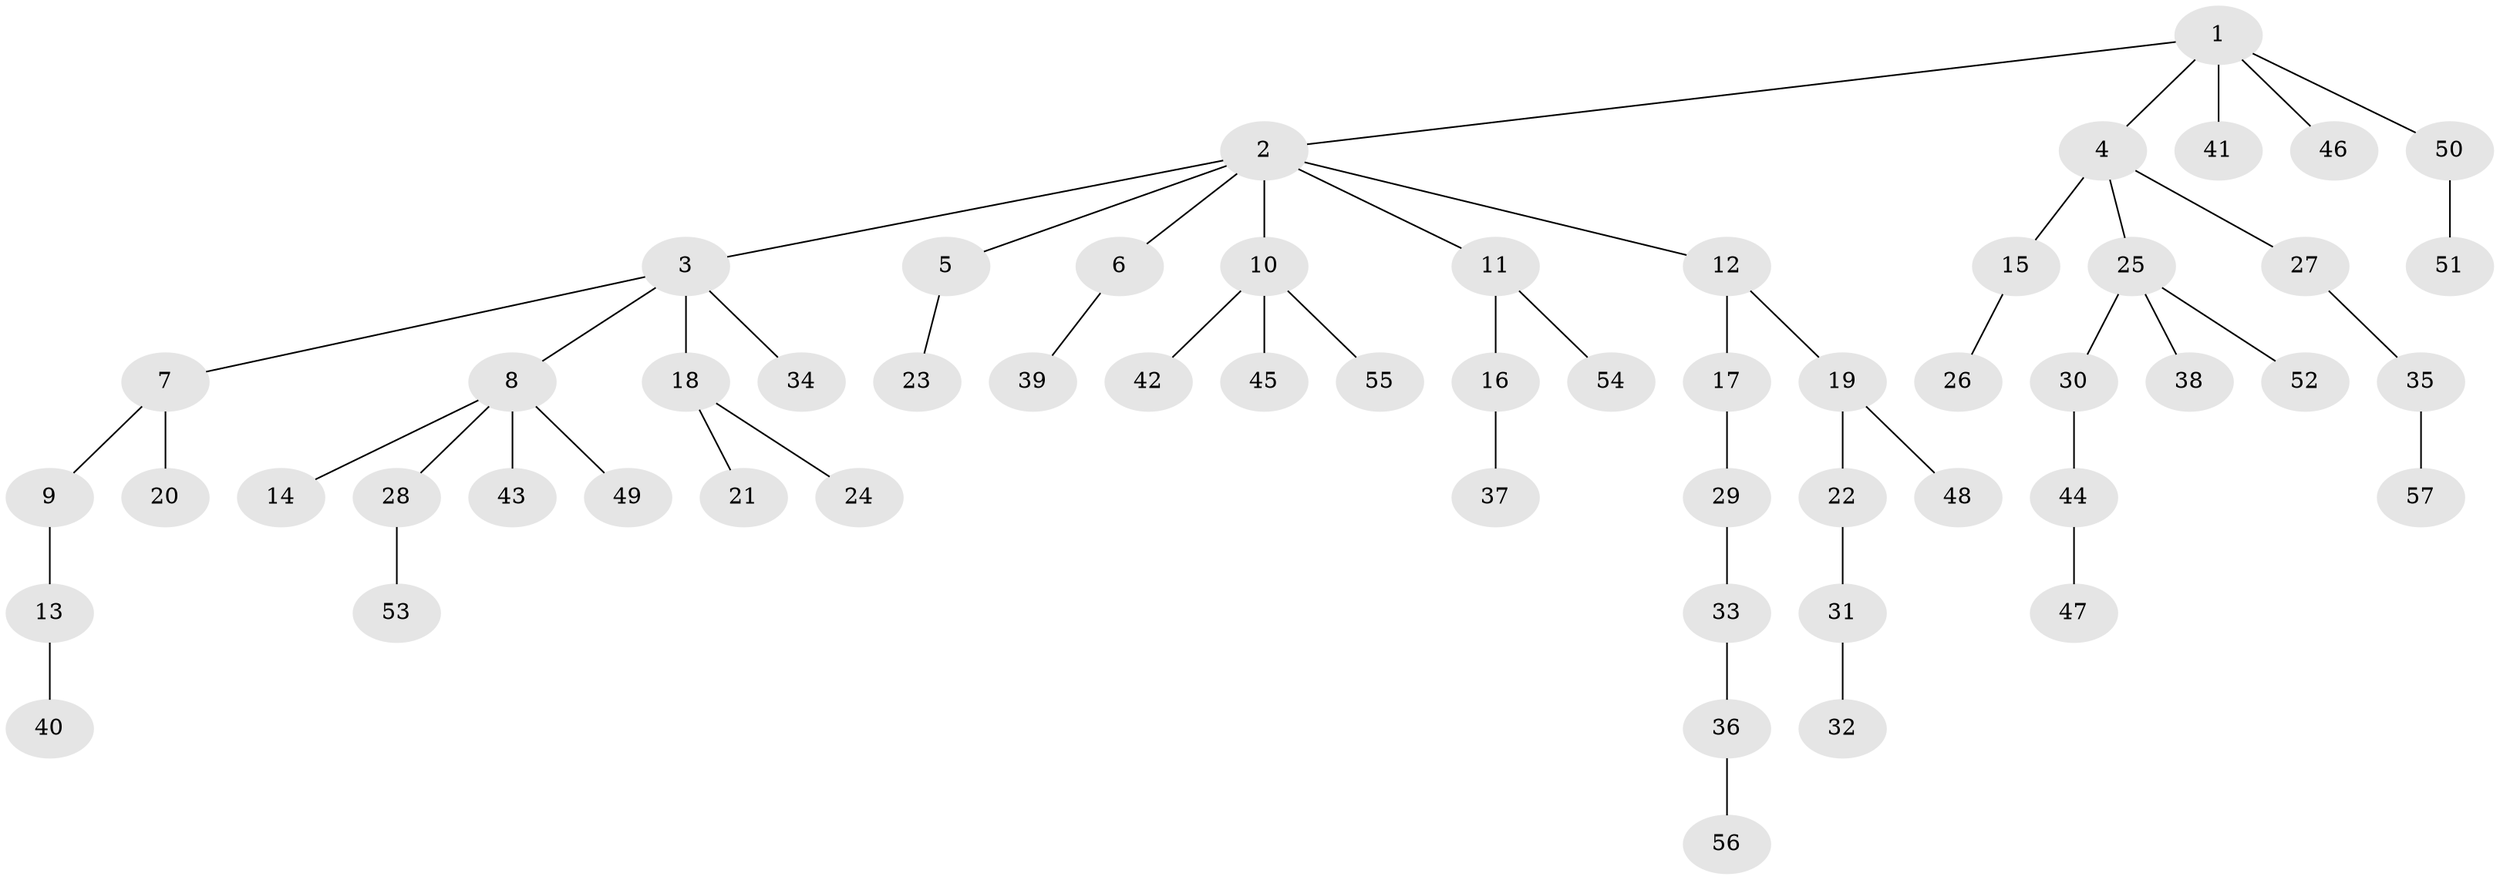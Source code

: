 // Generated by graph-tools (version 1.1) at 2025/15/03/09/25 04:15:34]
// undirected, 57 vertices, 56 edges
graph export_dot {
graph [start="1"]
  node [color=gray90,style=filled];
  1;
  2;
  3;
  4;
  5;
  6;
  7;
  8;
  9;
  10;
  11;
  12;
  13;
  14;
  15;
  16;
  17;
  18;
  19;
  20;
  21;
  22;
  23;
  24;
  25;
  26;
  27;
  28;
  29;
  30;
  31;
  32;
  33;
  34;
  35;
  36;
  37;
  38;
  39;
  40;
  41;
  42;
  43;
  44;
  45;
  46;
  47;
  48;
  49;
  50;
  51;
  52;
  53;
  54;
  55;
  56;
  57;
  1 -- 2;
  1 -- 4;
  1 -- 41;
  1 -- 46;
  1 -- 50;
  2 -- 3;
  2 -- 5;
  2 -- 6;
  2 -- 10;
  2 -- 11;
  2 -- 12;
  3 -- 7;
  3 -- 8;
  3 -- 18;
  3 -- 34;
  4 -- 15;
  4 -- 25;
  4 -- 27;
  5 -- 23;
  6 -- 39;
  7 -- 9;
  7 -- 20;
  8 -- 14;
  8 -- 28;
  8 -- 43;
  8 -- 49;
  9 -- 13;
  10 -- 42;
  10 -- 45;
  10 -- 55;
  11 -- 16;
  11 -- 54;
  12 -- 17;
  12 -- 19;
  13 -- 40;
  15 -- 26;
  16 -- 37;
  17 -- 29;
  18 -- 21;
  18 -- 24;
  19 -- 22;
  19 -- 48;
  22 -- 31;
  25 -- 30;
  25 -- 38;
  25 -- 52;
  27 -- 35;
  28 -- 53;
  29 -- 33;
  30 -- 44;
  31 -- 32;
  33 -- 36;
  35 -- 57;
  36 -- 56;
  44 -- 47;
  50 -- 51;
}
